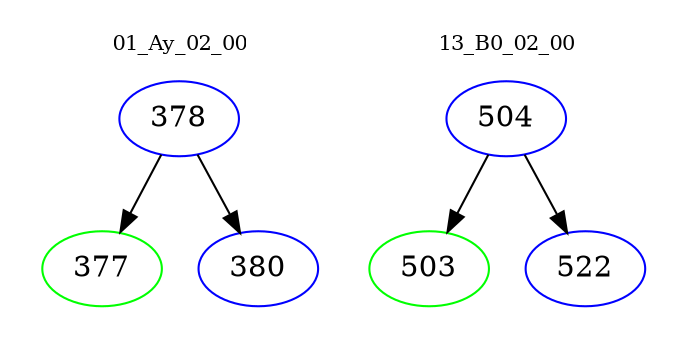 digraph{
subgraph cluster_0 {
color = white
label = "01_Ay_02_00";
fontsize=10;
T0_378 [label="378", color="blue"]
T0_378 -> T0_377 [color="black"]
T0_377 [label="377", color="green"]
T0_378 -> T0_380 [color="black"]
T0_380 [label="380", color="blue"]
}
subgraph cluster_1 {
color = white
label = "13_B0_02_00";
fontsize=10;
T1_504 [label="504", color="blue"]
T1_504 -> T1_503 [color="black"]
T1_503 [label="503", color="green"]
T1_504 -> T1_522 [color="black"]
T1_522 [label="522", color="blue"]
}
}
